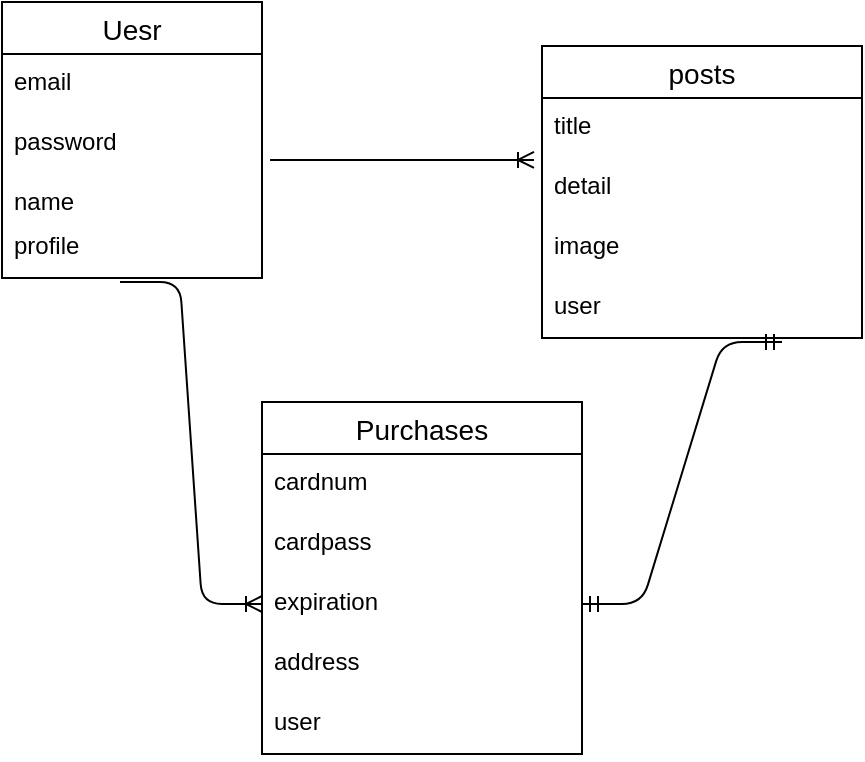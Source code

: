<mxfile>
    <diagram id="pIZHG0-nAavYskrX6EOS" name="ページ1">
        <mxGraphModel dx="461" dy="754" grid="1" gridSize="10" guides="1" tooltips="1" connect="1" arrows="1" fold="1" page="1" pageScale="1" pageWidth="827" pageHeight="1169" math="0" shadow="0">
            <root>
                <mxCell id="0"/>
                <mxCell id="1" parent="0"/>
                <mxCell id="2" value="Uesr" style="swimlane;fontStyle=0;childLayout=stackLayout;horizontal=1;startSize=26;horizontalStack=0;resizeParent=1;resizeParentMax=0;resizeLast=0;collapsible=1;marginBottom=0;align=center;fontSize=14;" vertex="1" parent="1">
                    <mxGeometry x="50" y="200" width="130" height="138" as="geometry"/>
                </mxCell>
                <mxCell id="3" value="email" style="text;strokeColor=none;fillColor=none;spacingLeft=4;spacingRight=4;overflow=hidden;rotatable=0;points=[[0,0.5],[1,0.5]];portConstraint=eastwest;fontSize=12;" vertex="1" parent="2">
                    <mxGeometry y="26" width="130" height="30" as="geometry"/>
                </mxCell>
                <mxCell id="4" value="password" style="text;strokeColor=none;fillColor=none;spacingLeft=4;spacingRight=4;overflow=hidden;rotatable=0;points=[[0,0.5],[1,0.5]];portConstraint=eastwest;fontSize=12;" vertex="1" parent="2">
                    <mxGeometry y="56" width="130" height="30" as="geometry"/>
                </mxCell>
                <mxCell id="5" value="name" style="text;strokeColor=none;fillColor=none;spacingLeft=4;spacingRight=4;overflow=hidden;rotatable=0;points=[[0,0.5],[1,0.5]];portConstraint=eastwest;fontSize=12;" vertex="1" parent="2">
                    <mxGeometry y="86" width="130" height="22" as="geometry"/>
                </mxCell>
                <mxCell id="33" value="profile" style="text;strokeColor=none;fillColor=none;spacingLeft=4;spacingRight=4;overflow=hidden;rotatable=0;points=[[0,0.5],[1,0.5]];portConstraint=eastwest;fontSize=12;align=left;verticalAlign=top;" vertex="1" parent="2">
                    <mxGeometry y="108" width="130" height="30" as="geometry"/>
                </mxCell>
                <mxCell id="10" value="Purchases" style="swimlane;fontStyle=0;childLayout=stackLayout;horizontal=1;startSize=26;horizontalStack=0;resizeParent=1;resizeParentMax=0;resizeLast=0;collapsible=1;marginBottom=0;align=center;fontSize=14;" vertex="1" parent="1">
                    <mxGeometry x="180" y="400" width="160" height="176" as="geometry"/>
                </mxCell>
                <mxCell id="11" value="cardnum" style="text;strokeColor=none;fillColor=none;spacingLeft=4;spacingRight=4;overflow=hidden;rotatable=0;points=[[0,0.5],[1,0.5]];portConstraint=eastwest;fontSize=12;" vertex="1" parent="10">
                    <mxGeometry y="26" width="160" height="30" as="geometry"/>
                </mxCell>
                <mxCell id="12" value="cardpass" style="text;strokeColor=none;fillColor=none;spacingLeft=4;spacingRight=4;overflow=hidden;rotatable=0;points=[[0,0.5],[1,0.5]];portConstraint=eastwest;fontSize=12;" vertex="1" parent="10">
                    <mxGeometry y="56" width="160" height="30" as="geometry"/>
                </mxCell>
                <mxCell id="13" value="expiration" style="text;strokeColor=none;fillColor=none;spacingLeft=4;spacingRight=4;overflow=hidden;rotatable=0;points=[[0,0.5],[1,0.5]];portConstraint=eastwest;fontSize=12;" vertex="1" parent="10">
                    <mxGeometry y="86" width="160" height="30" as="geometry"/>
                </mxCell>
                <mxCell id="34" value="address" style="text;strokeColor=none;fillColor=none;spacingLeft=4;spacingRight=4;overflow=hidden;rotatable=0;points=[[0,0.5],[1,0.5]];portConstraint=eastwest;fontSize=12;align=left;verticalAlign=top;" vertex="1" parent="10">
                    <mxGeometry y="116" width="160" height="30" as="geometry"/>
                </mxCell>
                <mxCell id="35" value="user" style="text;strokeColor=none;fillColor=none;spacingLeft=4;spacingRight=4;overflow=hidden;rotatable=0;points=[[0,0.5],[1,0.5]];portConstraint=eastwest;fontSize=12;align=left;verticalAlign=top;" vertex="1" parent="10">
                    <mxGeometry y="146" width="160" height="30" as="geometry"/>
                </mxCell>
                <mxCell id="14" value="posts" style="swimlane;fontStyle=0;childLayout=stackLayout;horizontal=1;startSize=26;horizontalStack=0;resizeParent=1;resizeParentMax=0;resizeLast=0;collapsible=1;marginBottom=0;align=center;fontSize=14;" vertex="1" parent="1">
                    <mxGeometry x="320" y="222" width="160" height="146" as="geometry"/>
                </mxCell>
                <mxCell id="15" value="title" style="text;strokeColor=none;fillColor=none;spacingLeft=4;spacingRight=4;overflow=hidden;rotatable=0;points=[[0,0.5],[1,0.5]];portConstraint=eastwest;fontSize=12;" vertex="1" parent="14">
                    <mxGeometry y="26" width="160" height="30" as="geometry"/>
                </mxCell>
                <mxCell id="16" value="detail" style="text;strokeColor=none;fillColor=none;spacingLeft=4;spacingRight=4;overflow=hidden;rotatable=0;points=[[0,0.5],[1,0.5]];portConstraint=eastwest;fontSize=12;" vertex="1" parent="14">
                    <mxGeometry y="56" width="160" height="30" as="geometry"/>
                </mxCell>
                <mxCell id="38" value="image" style="text;strokeColor=none;fillColor=none;spacingLeft=4;spacingRight=4;overflow=hidden;rotatable=0;points=[[0,0.5],[1,0.5]];portConstraint=eastwest;fontSize=12;align=left;verticalAlign=top;" vertex="1" parent="14">
                    <mxGeometry y="86" width="160" height="30" as="geometry"/>
                </mxCell>
                <mxCell id="17" value="user" style="text;strokeColor=none;fillColor=none;spacingLeft=4;spacingRight=4;overflow=hidden;rotatable=0;points=[[0,0.5],[1,0.5]];portConstraint=eastwest;fontSize=12;" vertex="1" parent="14">
                    <mxGeometry y="116" width="160" height="30" as="geometry"/>
                </mxCell>
                <mxCell id="36" value="" style="edgeStyle=entityRelationEdgeStyle;fontSize=12;html=1;endArrow=ERoneToMany;entryX=-0.025;entryY=0.033;entryDx=0;entryDy=0;entryPerimeter=0;exitX=1.031;exitY=0.767;exitDx=0;exitDy=0;exitPerimeter=0;" edge="1" parent="1" source="4" target="16">
                    <mxGeometry width="100" height="100" relative="1" as="geometry">
                        <mxPoint x="240" y="560" as="sourcePoint"/>
                        <mxPoint x="340" y="460" as="targetPoint"/>
                    </mxGeometry>
                </mxCell>
                <mxCell id="37" value="" style="edgeStyle=entityRelationEdgeStyle;fontSize=12;html=1;endArrow=ERoneToMany;entryX=0;entryY=0.5;entryDx=0;entryDy=0;" edge="1" parent="1" target="13">
                    <mxGeometry width="100" height="100" relative="1" as="geometry">
                        <mxPoint x="109" y="340" as="sourcePoint"/>
                        <mxPoint x="340" y="460" as="targetPoint"/>
                    </mxGeometry>
                </mxCell>
                <mxCell id="39" value="" style="edgeStyle=entityRelationEdgeStyle;fontSize=12;html=1;endArrow=ERmandOne;startArrow=ERmandOne;exitX=1;exitY=0.5;exitDx=0;exitDy=0;" edge="1" parent="1" source="13">
                    <mxGeometry width="100" height="100" relative="1" as="geometry">
                        <mxPoint x="240" y="560" as="sourcePoint"/>
                        <mxPoint x="440" y="370" as="targetPoint"/>
                    </mxGeometry>
                </mxCell>
            </root>
        </mxGraphModel>
    </diagram>
</mxfile>
